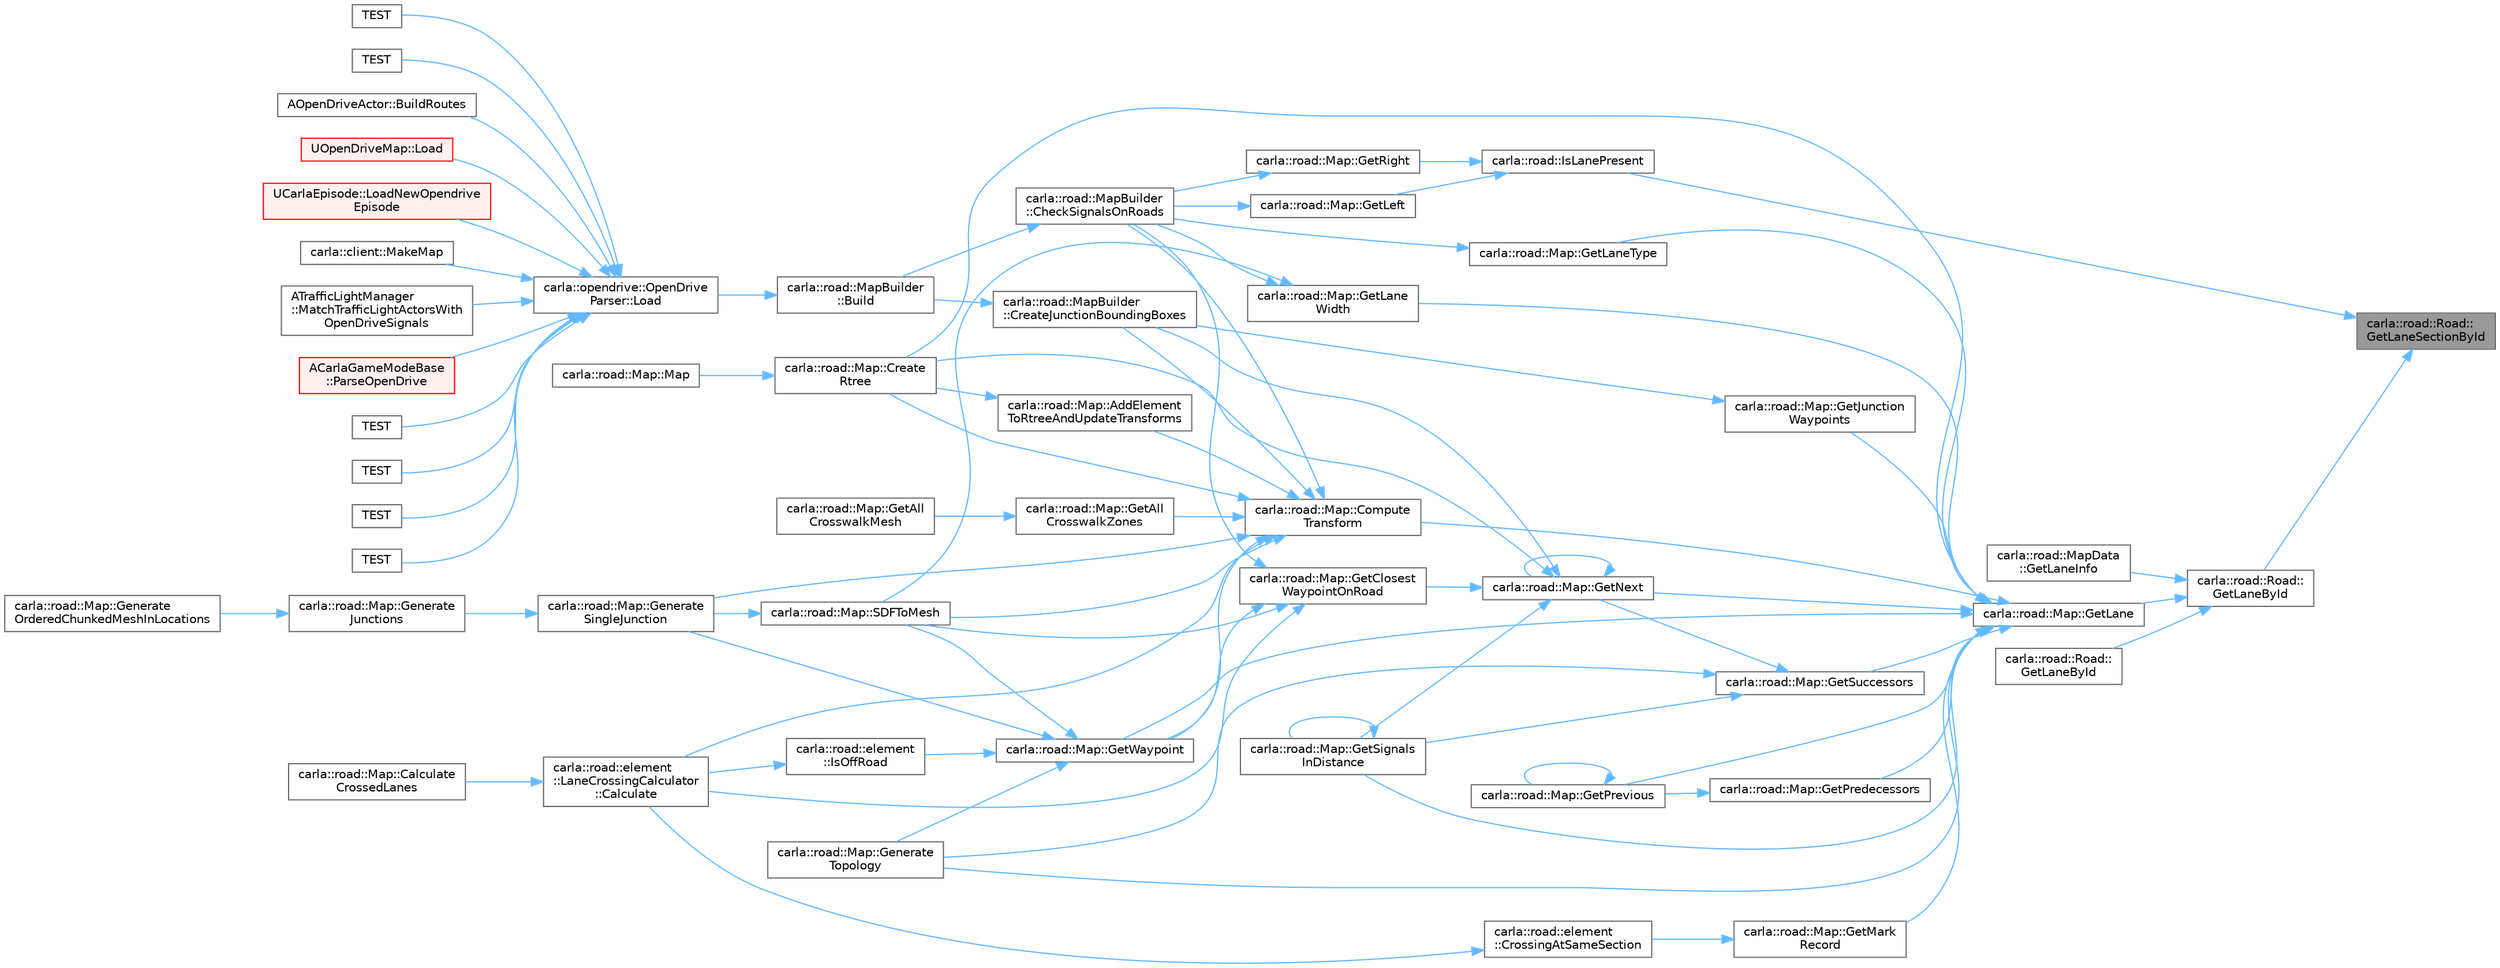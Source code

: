 digraph "carla::road::Road::GetLaneSectionById"
{
 // INTERACTIVE_SVG=YES
 // LATEX_PDF_SIZE
  bgcolor="transparent";
  edge [fontname=Helvetica,fontsize=10,labelfontname=Helvetica,labelfontsize=10];
  node [fontname=Helvetica,fontsize=10,shape=box,height=0.2,width=0.4];
  rankdir="RL";
  Node1 [id="Node000001",label="carla::road::Road::\lGetLaneSectionById",height=0.2,width=0.4,color="gray40", fillcolor="grey60", style="filled", fontcolor="black",tooltip=" "];
  Node1 -> Node2 [id="edge1_Node000001_Node000002",dir="back",color="steelblue1",style="solid",tooltip=" "];
  Node2 [id="Node000002",label="carla::road::Road::\lGetLaneById",height=0.2,width=0.4,color="grey40", fillcolor="white", style="filled",URL="$dd/de6/classcarla_1_1road_1_1Road.html#a44cd205b140128adf1fc06f91f55409a",tooltip=" "];
  Node2 -> Node3 [id="edge2_Node000002_Node000003",dir="back",color="steelblue1",style="solid",tooltip=" "];
  Node3 [id="Node000003",label="carla::road::Map::GetLane",height=0.2,width=0.4,color="grey40", fillcolor="white", style="filled",URL="$d0/d34/classcarla_1_1road_1_1Map.html#af8814cb7eb14d0691d9c1e49f4ef88b1",tooltip="========================================================================"];
  Node3 -> Node4 [id="edge3_Node000003_Node000004",dir="back",color="steelblue1",style="solid",tooltip=" "];
  Node4 [id="Node000004",label="carla::road::Map::Compute\lTransform",height=0.2,width=0.4,color="grey40", fillcolor="white", style="filled",URL="$d0/d34/classcarla_1_1road_1_1Map.html#ab92716131e75fa9760042389d14f56a2",tooltip=" "];
  Node4 -> Node5 [id="edge4_Node000004_Node000005",dir="back",color="steelblue1",style="solid",tooltip=" "];
  Node5 [id="Node000005",label="carla::road::Map::AddElement\lToRtreeAndUpdateTransforms",height=0.2,width=0.4,color="grey40", fillcolor="white", style="filled",URL="$d0/d34/classcarla_1_1road_1_1Map.html#a36af7faea3211dab99511c59e06c52c2",tooltip=" "];
  Node5 -> Node6 [id="edge5_Node000005_Node000006",dir="back",color="steelblue1",style="solid",tooltip=" "];
  Node6 [id="Node000006",label="carla::road::Map::Create\lRtree",height=0.2,width=0.4,color="grey40", fillcolor="white", style="filled",URL="$d0/d34/classcarla_1_1road_1_1Map.html#ad30ed42bc1a8089df7d63ec8cdfa3e72",tooltip=" "];
  Node6 -> Node7 [id="edge6_Node000006_Node000007",dir="back",color="steelblue1",style="solid",tooltip=" "];
  Node7 [id="Node000007",label="carla::road::Map::Map",height=0.2,width=0.4,color="grey40", fillcolor="white", style="filled",URL="$d0/d34/classcarla_1_1road_1_1Map.html#a8f7405072e937b732ea32c9b73bd116c",tooltip="========================================================================"];
  Node4 -> Node8 [id="edge7_Node000004_Node000008",dir="back",color="steelblue1",style="solid",tooltip=" "];
  Node8 [id="Node000008",label="carla::road::element\l::LaneCrossingCalculator\l::Calculate",height=0.2,width=0.4,color="grey40", fillcolor="white", style="filled",URL="$d2/d60/classcarla_1_1road_1_1element_1_1LaneCrossingCalculator.html#a589511f573df9e9c46c55a7a46c02cd6",tooltip=" "];
  Node8 -> Node9 [id="edge8_Node000008_Node000009",dir="back",color="steelblue1",style="solid",tooltip=" "];
  Node9 [id="Node000009",label="carla::road::Map::Calculate\lCrossedLanes",height=0.2,width=0.4,color="grey40", fillcolor="white", style="filled",URL="$d0/d34/classcarla_1_1road_1_1Map.html#a4d3427dc449d9555dc1a02865d110e76",tooltip=" "];
  Node4 -> Node10 [id="edge9_Node000004_Node000010",dir="back",color="steelblue1",style="solid",tooltip=" "];
  Node10 [id="Node000010",label="carla::road::MapBuilder\l::CheckSignalsOnRoads",height=0.2,width=0.4,color="grey40", fillcolor="white", style="filled",URL="$de/d16/classcarla_1_1road_1_1MapBuilder.html#af3773de062a9e9aec4310f024f19ba28",tooltip="Checks signals overlapping driving lanes and emits a warning"];
  Node10 -> Node11 [id="edge10_Node000010_Node000011",dir="back",color="steelblue1",style="solid",tooltip=" "];
  Node11 [id="Node000011",label="carla::road::MapBuilder\l::Build",height=0.2,width=0.4,color="grey40", fillcolor="white", style="filled",URL="$de/d16/classcarla_1_1road_1_1MapBuilder.html#a7b0bb12125e15fd246924aee12327e7e",tooltip=" "];
  Node11 -> Node12 [id="edge11_Node000011_Node000012",dir="back",color="steelblue1",style="solid",tooltip=" "];
  Node12 [id="Node000012",label="carla::opendrive::OpenDrive\lParser::Load",height=0.2,width=0.4,color="grey40", fillcolor="white", style="filled",URL="$de/d5a/classcarla_1_1opendrive_1_1OpenDriveParser.html#a599fd6174f30aaee59590c16503afd8a",tooltip=" "];
  Node12 -> Node13 [id="edge12_Node000012_Node000013",dir="back",color="steelblue1",style="solid",tooltip=" "];
  Node13 [id="Node000013",label="AOpenDriveActor::BuildRoutes",height=0.2,width=0.4,color="grey40", fillcolor="white", style="filled",URL="$d0/d2d/classAOpenDriveActor.html#ac8678af2b371c3a3faca8775ab1e4816",tooltip=" "];
  Node12 -> Node14 [id="edge13_Node000012_Node000014",dir="back",color="steelblue1",style="solid",tooltip=" "];
  Node14 [id="Node000014",label="UOpenDriveMap::Load",height=0.2,width=0.4,color="red", fillcolor="#FFF0F0", style="filled",URL="$d8/dfe/classUOpenDriveMap.html#a0ce422ee1f79211e6957bab1d2048348",tooltip="Load this map with an OpenDrive (XODR) file."];
  Node12 -> Node17 [id="edge14_Node000012_Node000017",dir="back",color="steelblue1",style="solid",tooltip=" "];
  Node17 [id="Node000017",label="UCarlaEpisode::LoadNewOpendrive\lEpisode",height=0.2,width=0.4,color="red", fillcolor="#FFF0F0", style="filled",URL="$dc/d84/classUCarlaEpisode.html#a3eeed56e0cc3cf04d266b86c5a88c3ed",tooltip="Load a new map generating the mesh from OpenDRIVE data and start a new episode."];
  Node12 -> Node20 [id="edge15_Node000012_Node000020",dir="back",color="steelblue1",style="solid",tooltip=" "];
  Node20 [id="Node000020",label="carla::client::MakeMap",height=0.2,width=0.4,color="grey40", fillcolor="white", style="filled",URL="$d2/daf/namespacecarla_1_1client.html#a228b83c6429f8e3406a93a1b41eb1565",tooltip=" "];
  Node12 -> Node21 [id="edge16_Node000012_Node000021",dir="back",color="steelblue1",style="solid",tooltip=" "];
  Node21 [id="Node000021",label="ATrafficLightManager\l::MatchTrafficLightActorsWith\lOpenDriveSignals",height=0.2,width=0.4,color="grey40", fillcolor="white", style="filled",URL="$df/da5/classATrafficLightManager.html#a212893f28dfefd3883c68be7e9a7d835",tooltip=" "];
  Node12 -> Node22 [id="edge17_Node000012_Node000022",dir="back",color="steelblue1",style="solid",tooltip=" "];
  Node22 [id="Node000022",label="ACarlaGameModeBase\l::ParseOpenDrive",height=0.2,width=0.4,color="red", fillcolor="#FFF0F0", style="filled",URL="$db/de5/classACarlaGameModeBase.html#aa1cc7f6d077f3a4dcf7b1d523c9f5d2f",tooltip=" "];
  Node12 -> Node24 [id="edge18_Node000012_Node000024",dir="back",color="steelblue1",style="solid",tooltip=" "];
  Node24 [id="Node000024",label="TEST",height=0.2,width=0.4,color="grey40", fillcolor="white", style="filled",URL="$d1/dc0/test__opendrive_8cpp.html#a95337c8716f4e9d4e8bba560dbde9e34",tooltip=" "];
  Node12 -> Node25 [id="edge19_Node000012_Node000025",dir="back",color="steelblue1",style="solid",tooltip=" "];
  Node25 [id="Node000025",label="TEST",height=0.2,width=0.4,color="grey40", fillcolor="white", style="filled",URL="$d1/dc0/test__opendrive_8cpp.html#a21ad6143dcb9642d77c0dfc031f41b2a",tooltip=" "];
  Node12 -> Node26 [id="edge20_Node000012_Node000026",dir="back",color="steelblue1",style="solid",tooltip=" "];
  Node26 [id="Node000026",label="TEST",height=0.2,width=0.4,color="grey40", fillcolor="white", style="filled",URL="$d1/dc0/test__opendrive_8cpp.html#ad3c77eb93e568426e72ddb84a31031a7",tooltip=" "];
  Node12 -> Node27 [id="edge21_Node000012_Node000027",dir="back",color="steelblue1",style="solid",tooltip=" "];
  Node27 [id="Node000027",label="TEST",height=0.2,width=0.4,color="grey40", fillcolor="white", style="filled",URL="$d1/dc0/test__opendrive_8cpp.html#aa6244d8f18c32ca7e6f0b3de79354dda",tooltip=" "];
  Node12 -> Node28 [id="edge22_Node000012_Node000028",dir="back",color="steelblue1",style="solid",tooltip=" "];
  Node28 [id="Node000028",label="TEST",height=0.2,width=0.4,color="grey40", fillcolor="white", style="filled",URL="$d1/dc0/test__opendrive_8cpp.html#ac8d924b4ffb05114a054b94c74cffa78",tooltip=" "];
  Node12 -> Node29 [id="edge23_Node000012_Node000029",dir="back",color="steelblue1",style="solid",tooltip=" "];
  Node29 [id="Node000029",label="TEST",height=0.2,width=0.4,color="grey40", fillcolor="white", style="filled",URL="$d1/dc0/test__opendrive_8cpp.html#a47478715c88bbf3920c5566107f97b94",tooltip=" "];
  Node4 -> Node30 [id="edge24_Node000004_Node000030",dir="back",color="steelblue1",style="solid",tooltip=" "];
  Node30 [id="Node000030",label="carla::road::MapBuilder\l::CreateJunctionBoundingBoxes",height=0.2,width=0.4,color="grey40", fillcolor="white", style="filled",URL="$de/d16/classcarla_1_1road_1_1MapBuilder.html#ab0d9fe008defb1501769cf62f8cadf14",tooltip="Create the bounding boxes of each junction"];
  Node30 -> Node11 [id="edge25_Node000030_Node000011",dir="back",color="steelblue1",style="solid",tooltip=" "];
  Node4 -> Node6 [id="edge26_Node000004_Node000006",dir="back",color="steelblue1",style="solid",tooltip=" "];
  Node4 -> Node31 [id="edge27_Node000004_Node000031",dir="back",color="steelblue1",style="solid",tooltip=" "];
  Node31 [id="Node000031",label="carla::road::Map::Generate\lSingleJunction",height=0.2,width=0.4,color="grey40", fillcolor="white", style="filled",URL="$d0/d34/classcarla_1_1road_1_1Map.html#accf4f345bb9db4bcd6cdd9e6fec322cc",tooltip=" "];
  Node31 -> Node32 [id="edge28_Node000031_Node000032",dir="back",color="steelblue1",style="solid",tooltip=" "];
  Node32 [id="Node000032",label="carla::road::Map::Generate\lJunctions",height=0.2,width=0.4,color="grey40", fillcolor="white", style="filled",URL="$d0/d34/classcarla_1_1road_1_1Map.html#aa51550af7f6efc7df8691eb41225beec",tooltip=" "];
  Node32 -> Node33 [id="edge29_Node000032_Node000033",dir="back",color="steelblue1",style="solid",tooltip=" "];
  Node33 [id="Node000033",label="carla::road::Map::Generate\lOrderedChunkedMeshInLocations",height=0.2,width=0.4,color="grey40", fillcolor="white", style="filled",URL="$d0/d34/classcarla_1_1road_1_1Map.html#ac77235567699cc2853177c441390fd14",tooltip=" "];
  Node4 -> Node34 [id="edge30_Node000004_Node000034",dir="back",color="steelblue1",style="solid",tooltip=" "];
  Node34 [id="Node000034",label="carla::road::Map::GetAll\lCrosswalkZones",height=0.2,width=0.4,color="grey40", fillcolor="white", style="filled",URL="$d0/d34/classcarla_1_1road_1_1Map.html#ad5c36d945ee852b47b55e7d3210a20d0",tooltip="Returns a list of locations defining 2d areas, when a location is repeated an area is finished"];
  Node34 -> Node35 [id="edge31_Node000034_Node000035",dir="back",color="steelblue1",style="solid",tooltip=" "];
  Node35 [id="Node000035",label="carla::road::Map::GetAll\lCrosswalkMesh",height=0.2,width=0.4,color="grey40", fillcolor="white", style="filled",URL="$d0/d34/classcarla_1_1road_1_1Map.html#a82b38e5be122b3dd8d155175265f6e88",tooltip="Buids a mesh of all crosswalks based on the OpenDRIVE"];
  Node4 -> Node36 [id="edge32_Node000004_Node000036",dir="back",color="steelblue1",style="solid",tooltip=" "];
  Node36 [id="Node000036",label="carla::road::Map::GetWaypoint",height=0.2,width=0.4,color="grey40", fillcolor="white", style="filled",URL="$d0/d34/classcarla_1_1road_1_1Map.html#a39f0ccacb98f62b339de96c69621543b",tooltip=" "];
  Node36 -> Node31 [id="edge33_Node000036_Node000031",dir="back",color="steelblue1",style="solid",tooltip=" "];
  Node36 -> Node37 [id="edge34_Node000036_Node000037",dir="back",color="steelblue1",style="solid",tooltip=" "];
  Node37 [id="Node000037",label="carla::road::Map::Generate\lTopology",height=0.2,width=0.4,color="grey40", fillcolor="white", style="filled",URL="$d0/d34/classcarla_1_1road_1_1Map.html#a047f3fd871248ef6cea3d7057e38830b",tooltip="Generate the minimum set of waypoints that define the topology of map."];
  Node36 -> Node38 [id="edge35_Node000036_Node000038",dir="back",color="steelblue1",style="solid",tooltip=" "];
  Node38 [id="Node000038",label="carla::road::element\l::IsOffRoad",height=0.2,width=0.4,color="grey40", fillcolor="white", style="filled",URL="$df/dc1/namespacecarla_1_1road_1_1element.html#ad4397b3938f0a721ad5208f14912b744",tooltip=" "];
  Node38 -> Node8 [id="edge36_Node000038_Node000008",dir="back",color="steelblue1",style="solid",tooltip=" "];
  Node36 -> Node39 [id="edge37_Node000036_Node000039",dir="back",color="steelblue1",style="solid",tooltip=" "];
  Node39 [id="Node000039",label="carla::road::Map::SDFToMesh",height=0.2,width=0.4,color="grey40", fillcolor="white", style="filled",URL="$d0/d34/classcarla_1_1road_1_1Map.html#a1653a470bdf6e93b0471773b2e079847",tooltip=" "];
  Node39 -> Node31 [id="edge38_Node000039_Node000031",dir="back",color="steelblue1",style="solid",tooltip=" "];
  Node4 -> Node39 [id="edge39_Node000004_Node000039",dir="back",color="steelblue1",style="solid",tooltip=" "];
  Node3 -> Node6 [id="edge40_Node000003_Node000006",dir="back",color="steelblue1",style="solid",tooltip=" "];
  Node3 -> Node37 [id="edge41_Node000003_Node000037",dir="back",color="steelblue1",style="solid",tooltip=" "];
  Node3 -> Node40 [id="edge42_Node000003_Node000040",dir="back",color="steelblue1",style="solid",tooltip=" "];
  Node40 [id="Node000040",label="carla::road::Map::GetJunction\lWaypoints",height=0.2,width=0.4,color="grey40", fillcolor="white", style="filled",URL="$d0/d34/classcarla_1_1road_1_1Map.html#adf1b3cb75595be020adbdbd325298638",tooltip="Generate waypoints of the junction"];
  Node40 -> Node30 [id="edge43_Node000040_Node000030",dir="back",color="steelblue1",style="solid",tooltip=" "];
  Node3 -> Node41 [id="edge44_Node000003_Node000041",dir="back",color="steelblue1",style="solid",tooltip=" "];
  Node41 [id="Node000041",label="carla::road::Map::GetLaneType",height=0.2,width=0.4,color="grey40", fillcolor="white", style="filled",URL="$d0/d34/classcarla_1_1road_1_1Map.html#a13a6d3fc7996a000ca9e689f0b814730",tooltip=" "];
  Node41 -> Node10 [id="edge45_Node000041_Node000010",dir="back",color="steelblue1",style="solid",tooltip=" "];
  Node3 -> Node42 [id="edge46_Node000003_Node000042",dir="back",color="steelblue1",style="solid",tooltip=" "];
  Node42 [id="Node000042",label="carla::road::Map::GetLane\lWidth",height=0.2,width=0.4,color="grey40", fillcolor="white", style="filled",URL="$d0/d34/classcarla_1_1road_1_1Map.html#a224091be975361b3d8495dd0d5649f01",tooltip=" "];
  Node42 -> Node10 [id="edge47_Node000042_Node000010",dir="back",color="steelblue1",style="solid",tooltip=" "];
  Node42 -> Node39 [id="edge48_Node000042_Node000039",dir="back",color="steelblue1",style="solid",tooltip=" "];
  Node3 -> Node43 [id="edge49_Node000003_Node000043",dir="back",color="steelblue1",style="solid",tooltip=" "];
  Node43 [id="Node000043",label="carla::road::Map::GetMark\lRecord",height=0.2,width=0.4,color="grey40", fillcolor="white", style="filled",URL="$d0/d34/classcarla_1_1road_1_1Map.html#a4a0c764747946ae995862a48f359533b",tooltip=" "];
  Node43 -> Node44 [id="edge50_Node000043_Node000044",dir="back",color="steelblue1",style="solid",tooltip=" "];
  Node44 [id="Node000044",label="carla::road::element\l::CrossingAtSameSection",height=0.2,width=0.4,color="grey40", fillcolor="white", style="filled",URL="$df/dc1/namespacecarla_1_1road_1_1element.html#acbe8560f6810573eb51af9654c3ada77",tooltip="Calculate the lane markings that need to be crossed from lane_id_origin to lane_id_destination."];
  Node44 -> Node8 [id="edge51_Node000044_Node000008",dir="back",color="steelblue1",style="solid",tooltip=" "];
  Node3 -> Node45 [id="edge52_Node000003_Node000045",dir="back",color="steelblue1",style="solid",tooltip=" "];
  Node45 [id="Node000045",label="carla::road::Map::GetNext",height=0.2,width=0.4,color="grey40", fillcolor="white", style="filled",URL="$d0/d34/classcarla_1_1road_1_1Map.html#a83541de08e4b515768c211f1cdbecd4f",tooltip="Return the list of waypoints at distance such that a vehicle at waypoint could drive to."];
  Node45 -> Node30 [id="edge53_Node000045_Node000030",dir="back",color="steelblue1",style="solid",tooltip=" "];
  Node45 -> Node6 [id="edge54_Node000045_Node000006",dir="back",color="steelblue1",style="solid",tooltip=" "];
  Node45 -> Node46 [id="edge55_Node000045_Node000046",dir="back",color="steelblue1",style="solid",tooltip=" "];
  Node46 [id="Node000046",label="carla::road::Map::GetClosest\lWaypointOnRoad",height=0.2,width=0.4,color="grey40", fillcolor="white", style="filled",URL="$d0/d34/classcarla_1_1road_1_1Map.html#a37ba4f58b767002274b6f4d86258986a",tooltip="========================================================================"];
  Node46 -> Node8 [id="edge56_Node000046_Node000008",dir="back",color="steelblue1",style="solid",tooltip=" "];
  Node46 -> Node10 [id="edge57_Node000046_Node000010",dir="back",color="steelblue1",style="solid",tooltip=" "];
  Node46 -> Node36 [id="edge58_Node000046_Node000036",dir="back",color="steelblue1",style="solid",tooltip=" "];
  Node46 -> Node39 [id="edge59_Node000046_Node000039",dir="back",color="steelblue1",style="solid",tooltip=" "];
  Node45 -> Node45 [id="edge60_Node000045_Node000045",dir="back",color="steelblue1",style="solid",tooltip=" "];
  Node45 -> Node47 [id="edge61_Node000045_Node000047",dir="back",color="steelblue1",style="solid",tooltip=" "];
  Node47 [id="Node000047",label="carla::road::Map::GetSignals\lInDistance",height=0.2,width=0.4,color="grey40", fillcolor="white", style="filled",URL="$d0/d34/classcarla_1_1road_1_1Map.html#a048dcf017f5500a177b28c36aac1e769",tooltip="Searches signals from an initial waypoint until the defined distance."];
  Node47 -> Node47 [id="edge62_Node000047_Node000047",dir="back",color="steelblue1",style="solid",tooltip=" "];
  Node3 -> Node48 [id="edge63_Node000003_Node000048",dir="back",color="steelblue1",style="solid",tooltip=" "];
  Node48 [id="Node000048",label="carla::road::Map::GetPredecessors",height=0.2,width=0.4,color="grey40", fillcolor="white", style="filled",URL="$d0/d34/classcarla_1_1road_1_1Map.html#ad0f471608dfa32a20135abb08bb53f4e",tooltip=" "];
  Node48 -> Node49 [id="edge64_Node000048_Node000049",dir="back",color="steelblue1",style="solid",tooltip=" "];
  Node49 [id="Node000049",label="carla::road::Map::GetPrevious",height=0.2,width=0.4,color="grey40", fillcolor="white", style="filled",URL="$d0/d34/classcarla_1_1road_1_1Map.html#a0afb8efa57799a556b3e242a683b5546",tooltip="Return the list of waypoints at distance in the reversed direction that a vehicle at waypoint could d..."];
  Node49 -> Node49 [id="edge65_Node000049_Node000049",dir="back",color="steelblue1",style="solid",tooltip=" "];
  Node3 -> Node49 [id="edge66_Node000003_Node000049",dir="back",color="steelblue1",style="solid",tooltip=" "];
  Node3 -> Node47 [id="edge67_Node000003_Node000047",dir="back",color="steelblue1",style="solid",tooltip=" "];
  Node3 -> Node50 [id="edge68_Node000003_Node000050",dir="back",color="steelblue1",style="solid",tooltip=" "];
  Node50 [id="Node000050",label="carla::road::Map::GetSuccessors",height=0.2,width=0.4,color="grey40", fillcolor="white", style="filled",URL="$d0/d34/classcarla_1_1road_1_1Map.html#ad207ea3fcc57867c290d05d8e6578cf5",tooltip="========================================================================"];
  Node50 -> Node37 [id="edge69_Node000050_Node000037",dir="back",color="steelblue1",style="solid",tooltip=" "];
  Node50 -> Node45 [id="edge70_Node000050_Node000045",dir="back",color="steelblue1",style="solid",tooltip=" "];
  Node50 -> Node47 [id="edge71_Node000050_Node000047",dir="back",color="steelblue1",style="solid",tooltip=" "];
  Node3 -> Node36 [id="edge72_Node000003_Node000036",dir="back",color="steelblue1",style="solid",tooltip=" "];
  Node2 -> Node51 [id="edge73_Node000002_Node000051",dir="back",color="steelblue1",style="solid",tooltip=" "];
  Node51 [id="Node000051",label="carla::road::Road::\lGetLaneById",height=0.2,width=0.4,color="grey40", fillcolor="white", style="filled",URL="$dd/de6/classcarla_1_1road_1_1Road.html#a7b6ee9e50589c5f44789146bd22ac689",tooltip=" "];
  Node2 -> Node52 [id="edge74_Node000002_Node000052",dir="back",color="steelblue1",style="solid",tooltip=" "];
  Node52 [id="Node000052",label="carla::road::MapData\l::GetLaneInfo",height=0.2,width=0.4,color="grey40", fillcolor="white", style="filled",URL="$da/d3b/classcarla_1_1road_1_1MapData.html#af12539d55764efc42ba1c634d954ad87",tooltip=" "];
  Node1 -> Node53 [id="edge75_Node000001_Node000053",dir="back",color="steelblue1",style="solid",tooltip=" "];
  Node53 [id="Node000053",label="carla::road::IsLanePresent",height=0.2,width=0.4,color="grey40", fillcolor="white", style="filled",URL="$de/d26/namespacecarla_1_1road.html#a7ecd44cf0915faa4721092185974318d",tooltip="Assumes road_id and section_id are valid."];
  Node53 -> Node54 [id="edge76_Node000053_Node000054",dir="back",color="steelblue1",style="solid",tooltip=" "];
  Node54 [id="Node000054",label="carla::road::Map::GetLeft",height=0.2,width=0.4,color="grey40", fillcolor="white", style="filled",URL="$d0/d34/classcarla_1_1road_1_1Map.html#a7664d704c1bde6685c333c02cda22714",tooltip="Return a waypoint at the lane of waypoint's left lane."];
  Node54 -> Node10 [id="edge77_Node000054_Node000010",dir="back",color="steelblue1",style="solid",tooltip=" "];
  Node53 -> Node55 [id="edge78_Node000053_Node000055",dir="back",color="steelblue1",style="solid",tooltip=" "];
  Node55 [id="Node000055",label="carla::road::Map::GetRight",height=0.2,width=0.4,color="grey40", fillcolor="white", style="filled",URL="$d0/d34/classcarla_1_1road_1_1Map.html#a6936c20e8e76ccf7dc11de423c73c84d",tooltip="Return a waypoint at the lane of waypoint's right lane."];
  Node55 -> Node10 [id="edge79_Node000055_Node000010",dir="back",color="steelblue1",style="solid",tooltip=" "];
}
